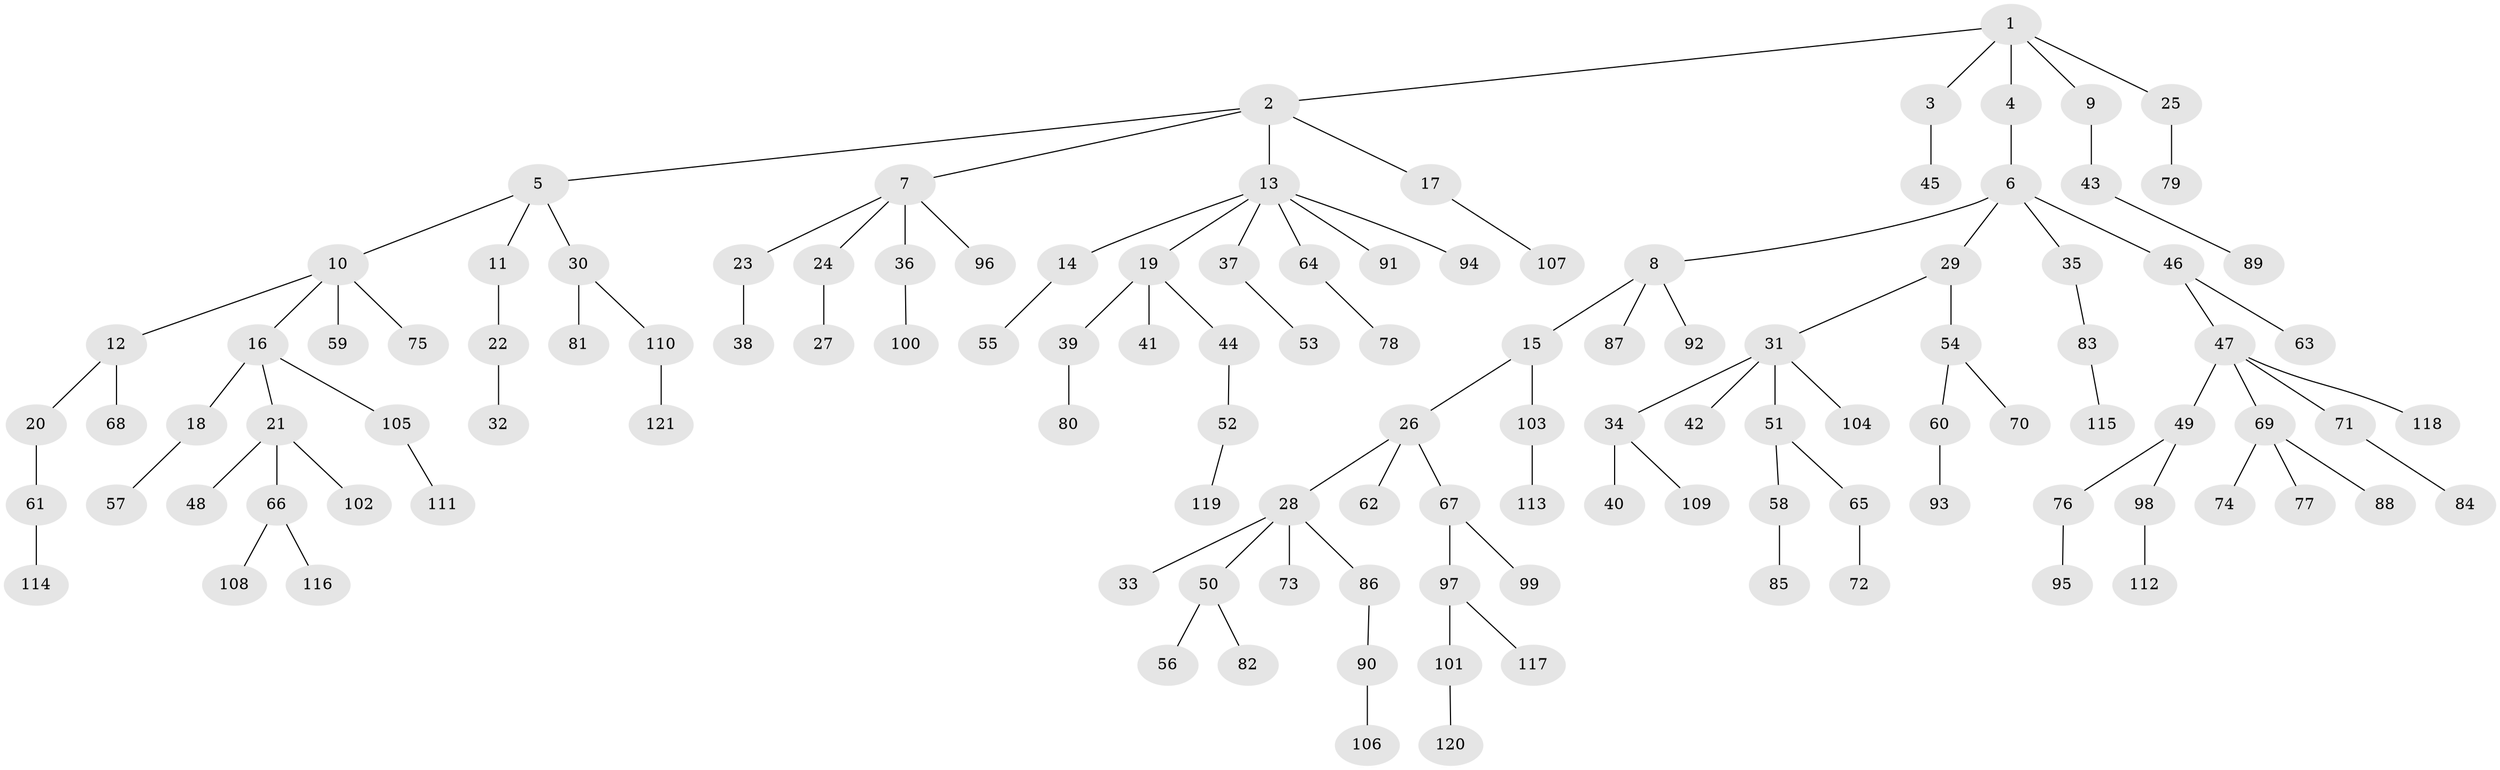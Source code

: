 // coarse degree distribution, {5: 0.07407407407407407, 8: 0.012345679012345678, 1: 0.5925925925925926, 2: 0.16049382716049382, 4: 0.06172839506172839, 3: 0.08641975308641975, 7: 0.012345679012345678}
// Generated by graph-tools (version 1.1) at 2025/42/03/06/25 10:42:02]
// undirected, 121 vertices, 120 edges
graph export_dot {
graph [start="1"]
  node [color=gray90,style=filled];
  1;
  2;
  3;
  4;
  5;
  6;
  7;
  8;
  9;
  10;
  11;
  12;
  13;
  14;
  15;
  16;
  17;
  18;
  19;
  20;
  21;
  22;
  23;
  24;
  25;
  26;
  27;
  28;
  29;
  30;
  31;
  32;
  33;
  34;
  35;
  36;
  37;
  38;
  39;
  40;
  41;
  42;
  43;
  44;
  45;
  46;
  47;
  48;
  49;
  50;
  51;
  52;
  53;
  54;
  55;
  56;
  57;
  58;
  59;
  60;
  61;
  62;
  63;
  64;
  65;
  66;
  67;
  68;
  69;
  70;
  71;
  72;
  73;
  74;
  75;
  76;
  77;
  78;
  79;
  80;
  81;
  82;
  83;
  84;
  85;
  86;
  87;
  88;
  89;
  90;
  91;
  92;
  93;
  94;
  95;
  96;
  97;
  98;
  99;
  100;
  101;
  102;
  103;
  104;
  105;
  106;
  107;
  108;
  109;
  110;
  111;
  112;
  113;
  114;
  115;
  116;
  117;
  118;
  119;
  120;
  121;
  1 -- 2;
  1 -- 3;
  1 -- 4;
  1 -- 9;
  1 -- 25;
  2 -- 5;
  2 -- 7;
  2 -- 13;
  2 -- 17;
  3 -- 45;
  4 -- 6;
  5 -- 10;
  5 -- 11;
  5 -- 30;
  6 -- 8;
  6 -- 29;
  6 -- 35;
  6 -- 46;
  7 -- 23;
  7 -- 24;
  7 -- 36;
  7 -- 96;
  8 -- 15;
  8 -- 87;
  8 -- 92;
  9 -- 43;
  10 -- 12;
  10 -- 16;
  10 -- 59;
  10 -- 75;
  11 -- 22;
  12 -- 20;
  12 -- 68;
  13 -- 14;
  13 -- 19;
  13 -- 37;
  13 -- 64;
  13 -- 91;
  13 -- 94;
  14 -- 55;
  15 -- 26;
  15 -- 103;
  16 -- 18;
  16 -- 21;
  16 -- 105;
  17 -- 107;
  18 -- 57;
  19 -- 39;
  19 -- 41;
  19 -- 44;
  20 -- 61;
  21 -- 48;
  21 -- 66;
  21 -- 102;
  22 -- 32;
  23 -- 38;
  24 -- 27;
  25 -- 79;
  26 -- 28;
  26 -- 62;
  26 -- 67;
  28 -- 33;
  28 -- 50;
  28 -- 73;
  28 -- 86;
  29 -- 31;
  29 -- 54;
  30 -- 81;
  30 -- 110;
  31 -- 34;
  31 -- 42;
  31 -- 51;
  31 -- 104;
  34 -- 40;
  34 -- 109;
  35 -- 83;
  36 -- 100;
  37 -- 53;
  39 -- 80;
  43 -- 89;
  44 -- 52;
  46 -- 47;
  46 -- 63;
  47 -- 49;
  47 -- 69;
  47 -- 71;
  47 -- 118;
  49 -- 76;
  49 -- 98;
  50 -- 56;
  50 -- 82;
  51 -- 58;
  51 -- 65;
  52 -- 119;
  54 -- 60;
  54 -- 70;
  58 -- 85;
  60 -- 93;
  61 -- 114;
  64 -- 78;
  65 -- 72;
  66 -- 108;
  66 -- 116;
  67 -- 97;
  67 -- 99;
  69 -- 74;
  69 -- 77;
  69 -- 88;
  71 -- 84;
  76 -- 95;
  83 -- 115;
  86 -- 90;
  90 -- 106;
  97 -- 101;
  97 -- 117;
  98 -- 112;
  101 -- 120;
  103 -- 113;
  105 -- 111;
  110 -- 121;
}
